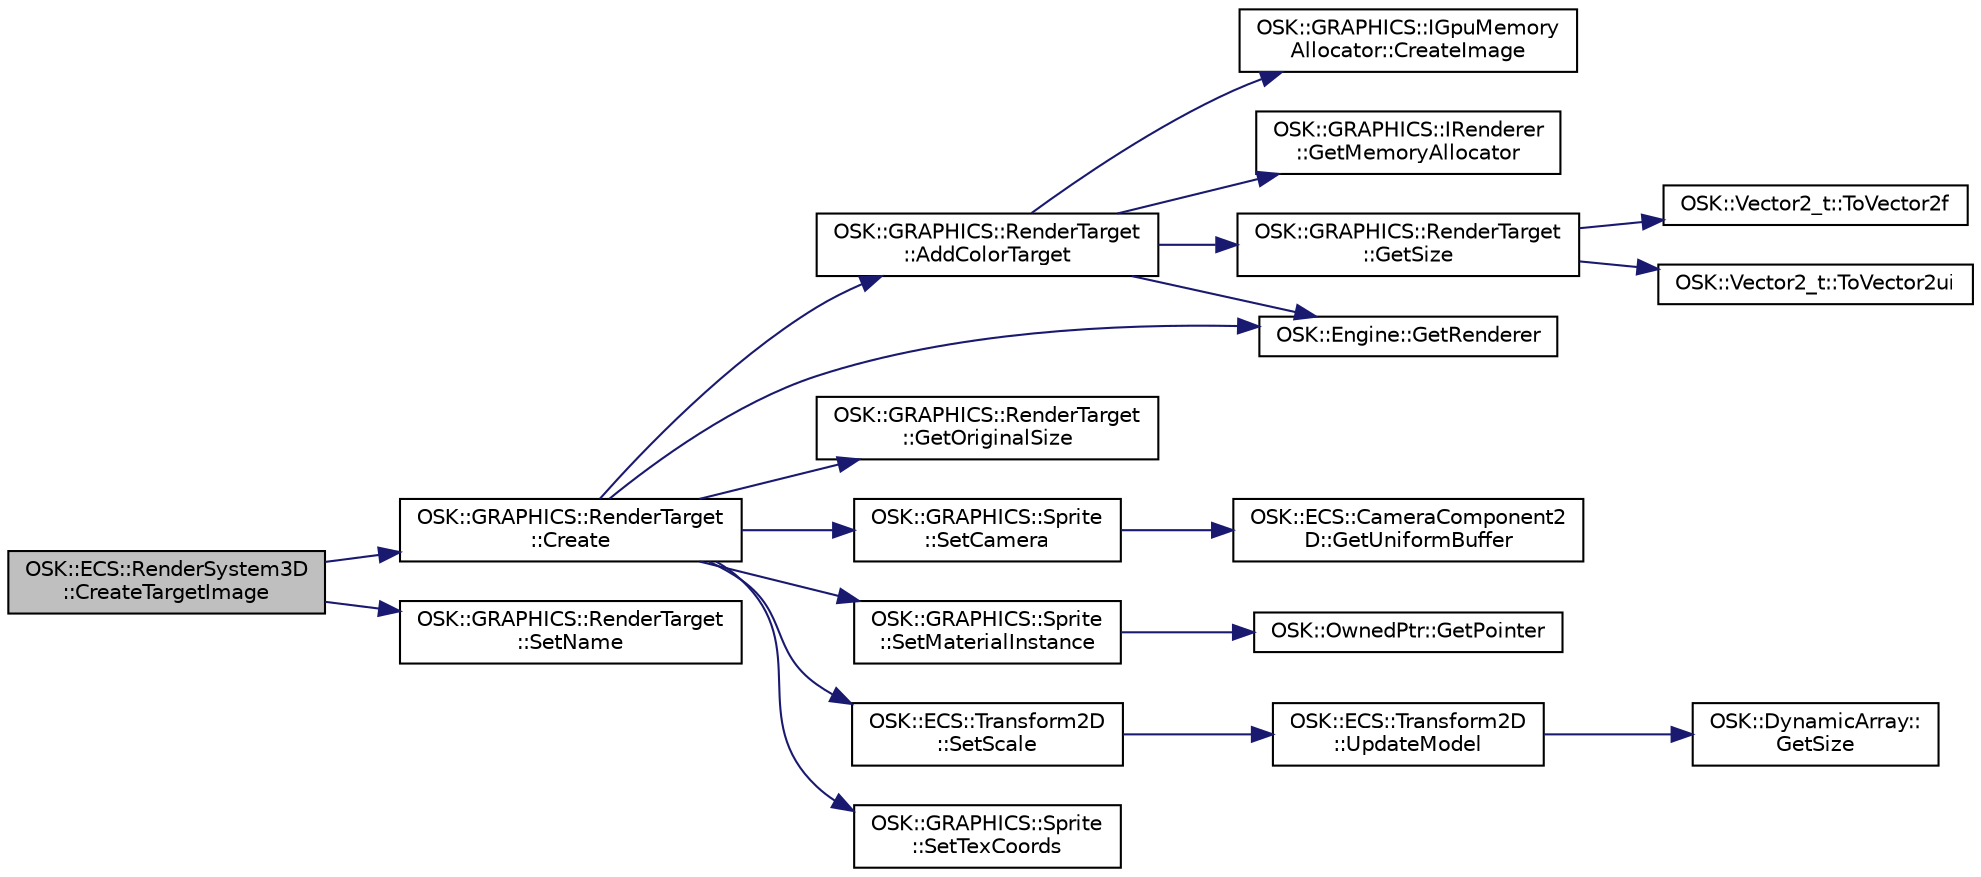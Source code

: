 digraph "OSK::ECS::RenderSystem3D::CreateTargetImage"
{
 // LATEX_PDF_SIZE
  edge [fontname="Helvetica",fontsize="10",labelfontname="Helvetica",labelfontsize="10"];
  node [fontname="Helvetica",fontsize="10",shape=record];
  rankdir="LR";
  Node1 [label="OSK::ECS::RenderSystem3D\l::CreateTargetImage",height=0.2,width=0.4,color="black", fillcolor="grey75", style="filled", fontcolor="black",tooltip="Crea la imagen de renderizado."];
  Node1 -> Node2 [color="midnightblue",fontsize="10",style="solid",fontname="Helvetica"];
  Node2 [label="OSK::GRAPHICS::RenderTarget\l::Create",height=0.2,width=0.4,color="black", fillcolor="white", style="filled",URL="$class_o_s_k_1_1_g_r_a_p_h_i_c_s_1_1_render_target.html#a2762dc66547722dc7742657d52f000bb",tooltip="Crea un render target."];
  Node2 -> Node3 [color="midnightblue",fontsize="10",style="solid",fontname="Helvetica"];
  Node3 [label="OSK::GRAPHICS::RenderTarget\l::AddColorTarget",height=0.2,width=0.4,color="black", fillcolor="white", style="filled",URL="$class_o_s_k_1_1_g_r_a_p_h_i_c_s_1_1_render_target.html#ad8040f68b08e665d6c6f14f6367253ef",tooltip="Añade un nuevo color target."];
  Node3 -> Node4 [color="midnightblue",fontsize="10",style="solid",fontname="Helvetica"];
  Node4 [label="OSK::GRAPHICS::IGpuMemory\lAllocator::CreateImage",height=0.2,width=0.4,color="black", fillcolor="white", style="filled",URL="$class_o_s_k_1_1_g_r_a_p_h_i_c_s_1_1_i_gpu_memory_allocator.html#a9edc56722522b79a352ce378e1ac8595",tooltip="Crea una nueva imagen en la GPU."];
  Node3 -> Node5 [color="midnightblue",fontsize="10",style="solid",fontname="Helvetica"];
  Node5 [label="OSK::GRAPHICS::IRenderer\l::GetMemoryAllocator",height=0.2,width=0.4,color="black", fillcolor="white", style="filled",URL="$class_o_s_k_1_1_g_r_a_p_h_i_c_s_1_1_i_renderer.html#acf03703bbb6f031f905612d86f104b38",tooltip=" "];
  Node3 -> Node6 [color="midnightblue",fontsize="10",style="solid",fontname="Helvetica"];
  Node6 [label="OSK::Engine::GetRenderer",height=0.2,width=0.4,color="black", fillcolor="white", style="filled",URL="$class_o_s_k_1_1_engine.html#a019c5397d042224c134b7fd22c739d00",tooltip=" "];
  Node3 -> Node7 [color="midnightblue",fontsize="10",style="solid",fontname="Helvetica"];
  Node7 [label="OSK::GRAPHICS::RenderTarget\l::GetSize",height=0.2,width=0.4,color="black", fillcolor="white", style="filled",URL="$class_o_s_k_1_1_g_r_a_p_h_i_c_s_1_1_render_target.html#a40976c088e2d4dbea427ccd4fbebcab1",tooltip="Devuelve el tamaño del render target."];
  Node7 -> Node8 [color="midnightblue",fontsize="10",style="solid",fontname="Helvetica"];
  Node8 [label="OSK::Vector2_t::ToVector2f",height=0.2,width=0.4,color="black", fillcolor="white", style="filled",URL="$class_o_s_k_1_1_vector2__t.html#a0d2ae26c0e6fc58b9a3013a443ff3923",tooltip="Devuelve un Vector2f a partir de este."];
  Node7 -> Node9 [color="midnightblue",fontsize="10",style="solid",fontname="Helvetica"];
  Node9 [label="OSK::Vector2_t::ToVector2ui",height=0.2,width=0.4,color="black", fillcolor="white", style="filled",URL="$class_o_s_k_1_1_vector2__t.html#ab94e13708997d27a82e001f8782e290b",tooltip="Devuelve un Vector2ui a partir de este."];
  Node2 -> Node10 [color="midnightblue",fontsize="10",style="solid",fontname="Helvetica"];
  Node10 [label="OSK::GRAPHICS::RenderTarget\l::GetOriginalSize",height=0.2,width=0.4,color="black", fillcolor="white", style="filled",URL="$class_o_s_k_1_1_g_r_a_p_h_i_c_s_1_1_render_target.html#a85030e9a8183c18c34f7e90d0301c3f7",tooltip="Devuelve el tamaño del render target."];
  Node2 -> Node6 [color="midnightblue",fontsize="10",style="solid",fontname="Helvetica"];
  Node2 -> Node11 [color="midnightblue",fontsize="10",style="solid",fontname="Helvetica"];
  Node11 [label="OSK::GRAPHICS::Sprite\l::SetCamera",height=0.2,width=0.4,color="black", fillcolor="white", style="filled",URL="$class_o_s_k_1_1_g_r_a_p_h_i_c_s_1_1_sprite.html#addb2fb88d288018ba4aab6ce14c38f80",tooltip="Debe establecerse la cámara después de instanciar la instancia del material 2D."];
  Node11 -> Node12 [color="midnightblue",fontsize="10",style="solid",fontname="Helvetica"];
  Node12 [label="OSK::ECS::CameraComponent2\lD::GetUniformBuffer",height=0.2,width=0.4,color="black", fillcolor="white", style="filled",URL="$class_o_s_k_1_1_e_c_s_1_1_camera_component2_d.html#a883c81f8df90e08fae9a726926fe958a",tooltip=" "];
  Node2 -> Node13 [color="midnightblue",fontsize="10",style="solid",fontname="Helvetica"];
  Node13 [label="OSK::GRAPHICS::Sprite\l::SetMaterialInstance",height=0.2,width=0.4,color="black", fillcolor="white", style="filled",URL="$class_o_s_k_1_1_g_r_a_p_h_i_c_s_1_1_sprite.html#a1df78190be014d5453c37c1a5b5adcc4",tooltip="Establece la instancia del material que pertenecerá a este sprite."];
  Node13 -> Node14 [color="midnightblue",fontsize="10",style="solid",fontname="Helvetica"];
  Node14 [label="OSK::OwnedPtr::GetPointer",height=0.2,width=0.4,color="black", fillcolor="white", style="filled",URL="$class_o_s_k_1_1_owned_ptr.html#a81dfab2299056fc9858aace55fca0042",tooltip="Devuelve el puntero nativo."];
  Node2 -> Node15 [color="midnightblue",fontsize="10",style="solid",fontname="Helvetica"];
  Node15 [label="OSK::ECS::Transform2D\l::SetScale",height=0.2,width=0.4,color="black", fillcolor="white", style="filled",URL="$class_o_s_k_1_1_e_c_s_1_1_transform2_d.html#a4dacdf71db229722717bc2fe710edc36",tooltip="Establece la escala."];
  Node15 -> Node16 [color="midnightblue",fontsize="10",style="solid",fontname="Helvetica"];
  Node16 [label="OSK::ECS::Transform2D\l::UpdateModel",height=0.2,width=0.4,color="black", fillcolor="white", style="filled",URL="$class_o_s_k_1_1_e_c_s_1_1_transform2_d.html#a7f0d1cae30ec803e5d55019c97bce79a",tooltip="Actualiza la matriz modelo, y la de sus hijos."];
  Node16 -> Node17 [color="midnightblue",fontsize="10",style="solid",fontname="Helvetica"];
  Node17 [label="OSK::DynamicArray::\lGetSize",height=0.2,width=0.4,color="black", fillcolor="white", style="filled",URL="$class_o_s_k_1_1_dynamic_array.html#a94d0cbf0543d0c976de674d31b15df90",tooltip="Devuelve el número de elementos almacenados."];
  Node2 -> Node18 [color="midnightblue",fontsize="10",style="solid",fontname="Helvetica"];
  Node18 [label="OSK::GRAPHICS::Sprite\l::SetTexCoords",height=0.2,width=0.4,color="black", fillcolor="white", style="filled",URL="$class_o_s_k_1_1_g_r_a_p_h_i_c_s_1_1_sprite.html#a91112ec134b0c78e5d35cadf7bc58566",tooltip="Establece la región de la textura que se renderizará en este sprite."];
  Node1 -> Node19 [color="midnightblue",fontsize="10",style="solid",fontname="Helvetica"];
  Node19 [label="OSK::GRAPHICS::RenderTarget\l::SetName",height=0.2,width=0.4,color="black", fillcolor="white", style="filled",URL="$class_o_s_k_1_1_g_r_a_p_h_i_c_s_1_1_render_target.html#af79cef3ae998b47fd109d86c3c19ee35",tooltip=" "];
}
